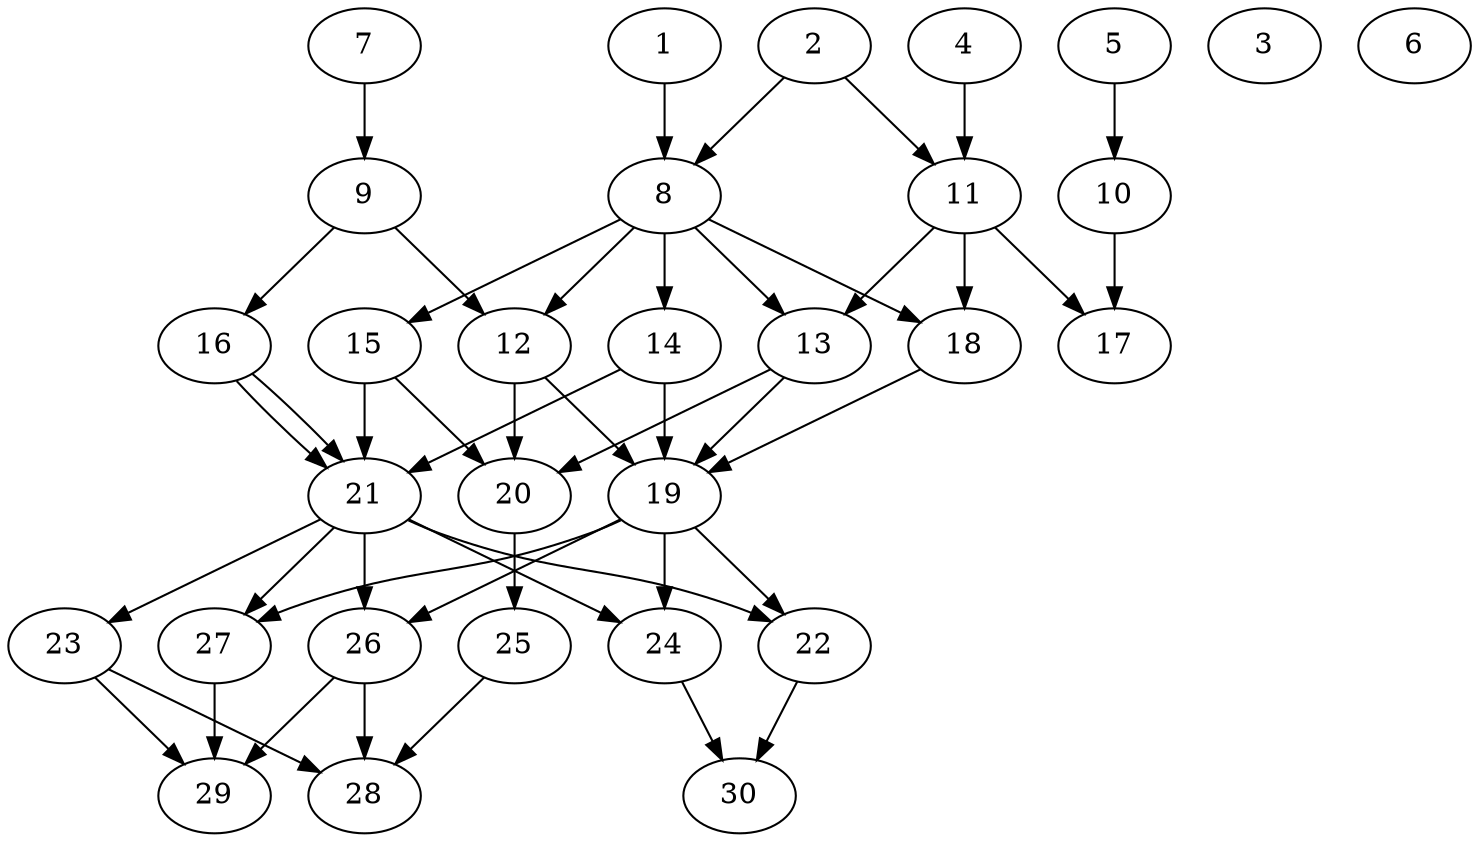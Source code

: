 // DAG (tier=2-normal, mode=data, n=30, ccr=0.406, fat=0.571, density=0.589, regular=0.493, jump=0.191, mindata=2097152, maxdata=16777216)
// DAG automatically generated by daggen at Sun Aug 24 16:33:34 2025
// /home/ermia/Project/Environments/daggen/bin/daggen --dot --ccr 0.406 --fat 0.571 --regular 0.493 --density 0.589 --jump 0.191 --mindata 2097152 --maxdata 16777216 -n 30 
digraph G {
  1 [size="5540362986172288", alpha="0.20", expect_size="2770181493086144"]
  1 -> 8 [size ="96516505075712"]
  2 [size="120762408588061704192", alpha="0.15", expect_size="60381204294030852096"]
  2 -> 8 [size ="195453970808832"]
  2 -> 11 [size ="195453970808832"]
  3 [size="62371689553289624", alpha="0.10", expect_size="31185844776644812"]
  4 [size="685487614847060", alpha="0.07", expect_size="342743807423530"]
  4 -> 11 [size ="74094762524672"]
  5 [size="1843391715413774565376", alpha="0.06", expect_size="921695857706887282688"]
  5 -> 10 [size ="1202730731307008"]
  6 [size="4985342303727507", alpha="0.11", expect_size="2492671151863753"]
  7 [size="718829998583901585408", alpha="0.05", expect_size="359414999291950792704"]
  7 -> 9 [size ="641959232274432"]
  8 [size="1794279038869161", alpha="0.03", expect_size="897139519434580"]
  8 -> 12 [size ="63947373805568"]
  8 -> 13 [size ="63947373805568"]
  8 -> 14 [size ="63947373805568"]
  8 -> 15 [size ="63947373805568"]
  8 -> 18 [size ="63947373805568"]
  9 [size="178059781115547222016", alpha="0.09", expect_size="89029890557773611008"]
  9 -> 12 [size ="253202045861888"]
  9 -> 16 [size ="253202045861888"]
  10 [size="58260999486433656", alpha="0.14", expect_size="29130499743216828"]
  10 -> 17 [size ="1350230083633152"]
  11 [size="86992255733563600", alpha="0.02", expect_size="43496127866781800"]
  11 -> 13 [size ="43378129502208"]
  11 -> 17 [size ="43378129502208"]
  11 -> 18 [size ="43378129502208"]
  12 [size="2075083937070798864384", alpha="0.08", expect_size="1037541968535399432192"]
  12 -> 19 [size ="1301508771545088"]
  12 -> 20 [size ="1301508771545088"]
  13 [size="112020835699424208", alpha="0.03", expect_size="56010417849712104"]
  13 -> 19 [size ="44029127426048"]
  13 -> 20 [size ="44029127426048"]
  14 [size="1469313500147216128", alpha="0.18", expect_size="734656750073608064"]
  14 -> 19 [size ="615525486952448"]
  14 -> 21 [size ="615525486952448"]
  15 [size="2082533693858635776", alpha="0.14", expect_size="1041266846929317888"]
  15 -> 20 [size ="1146746738573312"]
  15 -> 21 [size ="1146746738573312"]
  16 [size="1932172598974651392", alpha="0.03", expect_size="966086299487325696"]
  16 -> 21 [size ="1892725322416128"]
  16 -> 21 [size ="1892725322416128"]
  17 [size="34855548318908416000", alpha="0.16", expect_size="17427774159454208000"]
  18 [size="2400939260924904960", alpha="0.13", expect_size="1200469630462452480"]
  18 -> 19 [size ="1019270641221632"]
  19 [size="1415878076114466816", alpha="0.04", expect_size="707939038057233408"]
  19 -> 22 [size ="623455112265728"]
  19 -> 24 [size ="623455112265728"]
  19 -> 26 [size ="623455112265728"]
  19 -> 27 [size ="623455112265728"]
  20 [size="19670346192885932", alpha="0.14", expect_size="9835173096442966"]
  20 -> 25 [size ="1160913688199168"]
  21 [size="101571209272816720", alpha="0.11", expect_size="50785604636408360"]
  21 -> 22 [size ="93692060762112"]
  21 -> 23 [size ="93692060762112"]
  21 -> 24 [size ="93692060762112"]
  21 -> 26 [size ="93692060762112"]
  21 -> 27 [size ="93692060762112"]
  22 [size="147542832368077952", alpha="0.15", expect_size="73771416184038976"]
  22 -> 30 [size ="88932129701888"]
  23 [size="4084578738935055", alpha="0.20", expect_size="2042289369467527"]
  23 -> 28 [size ="91462704300032"]
  23 -> 29 [size ="91462704300032"]
  24 [size="50632175794920832", alpha="0.19", expect_size="25316087897460416"]
  24 -> 30 [size ="1851621210324992"]
  25 [size="895701879142392704", alpha="0.19", expect_size="447850939571196352"]
  25 -> 28 [size ="408345097797632"]
  26 [size="779473039581862400", alpha="0.19", expect_size="389736519790931200"]
  26 -> 28 [size ="651978183016448"]
  26 -> 29 [size ="651978183016448"]
  27 [size="1803060711031469", alpha="0.15", expect_size="901530355515734"]
  27 -> 29 [size ="67516290301952"]
  28 [size="33696691815238644", alpha="0.12", expect_size="16848345907619322"]
  29 [size="46187186160039808", alpha="0.02", expect_size="23093593080019904"]
  30 [size="65539928430570936", alpha="0.18", expect_size="32769964215285468"]
}